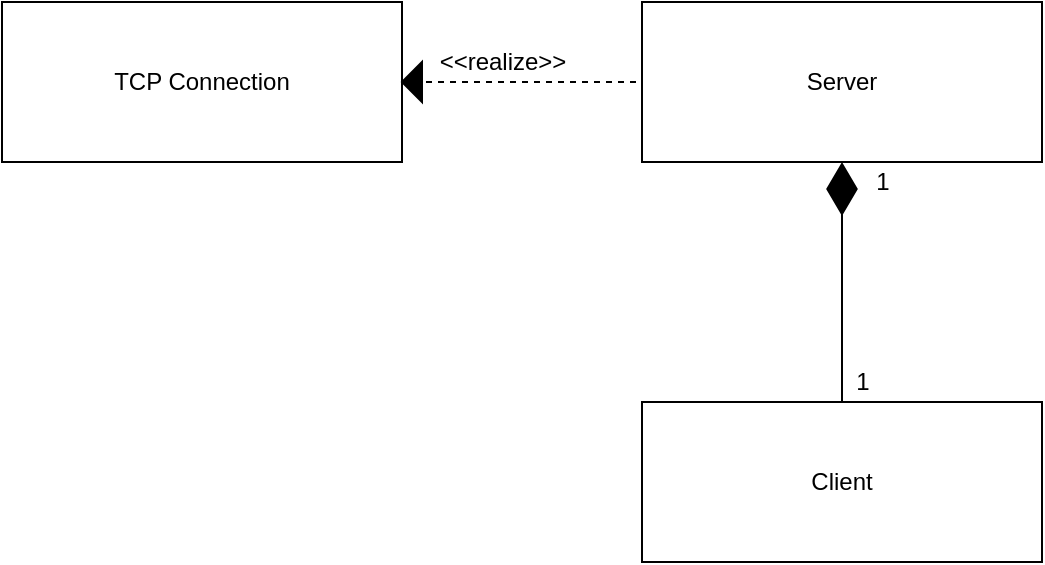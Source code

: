 <mxfile version="18.1.3" type="device"><diagram id="X9YlaNp0Jgs8s3BQtzkU" name="Page-1"><mxGraphModel dx="1278" dy="539" grid="1" gridSize="10" guides="1" tooltips="1" connect="1" arrows="1" fold="1" page="1" pageScale="1" pageWidth="827" pageHeight="1169" math="0" shadow="0"><root><mxCell id="0"/><mxCell id="1" parent="0"/><mxCell id="xnvMhnkEOrV-NEHYY1UE-1" value="TCP Connection" style="rounded=0;whiteSpace=wrap;html=1;" vertex="1" parent="1"><mxGeometry x="120" y="40" width="200" height="80" as="geometry"/></mxCell><mxCell id="xnvMhnkEOrV-NEHYY1UE-2" value="Server" style="rounded=0;whiteSpace=wrap;html=1;" vertex="1" parent="1"><mxGeometry x="440" y="40" width="200" height="80" as="geometry"/></mxCell><mxCell id="xnvMhnkEOrV-NEHYY1UE-3" value="Client" style="rounded=0;whiteSpace=wrap;html=1;" vertex="1" parent="1"><mxGeometry x="440" y="240" width="200" height="80" as="geometry"/></mxCell><mxCell id="xnvMhnkEOrV-NEHYY1UE-4" value="" style="endArrow=diamondThin;endFill=1;endSize=24;html=1;rounded=0;exitX=0.5;exitY=0;exitDx=0;exitDy=0;entryX=0.5;entryY=1;entryDx=0;entryDy=0;" edge="1" parent="1" source="xnvMhnkEOrV-NEHYY1UE-3" target="xnvMhnkEOrV-NEHYY1UE-2"><mxGeometry width="160" relative="1" as="geometry"><mxPoint x="540" y="230" as="sourcePoint"/><mxPoint x="330" y="580" as="targetPoint"/></mxGeometry></mxCell><mxCell id="xnvMhnkEOrV-NEHYY1UE-5" value="1" style="text;html=1;align=center;verticalAlign=middle;resizable=0;points=[];autosize=1;strokeColor=none;fillColor=none;" vertex="1" parent="1"><mxGeometry x="550" y="120" width="20" height="20" as="geometry"/></mxCell><mxCell id="xnvMhnkEOrV-NEHYY1UE-6" value="1" style="text;html=1;align=center;verticalAlign=middle;resizable=0;points=[];autosize=1;strokeColor=none;fillColor=none;" vertex="1" parent="1"><mxGeometry x="540" y="220" width="20" height="20" as="geometry"/></mxCell><mxCell id="xnvMhnkEOrV-NEHYY1UE-7" value="" style="endArrow=none;dashed=1;html=1;rounded=0;exitX=1;exitY=0.5;exitDx=0;exitDy=0;entryX=0;entryY=0.5;entryDx=0;entryDy=0;startArrow=none;" edge="1" parent="1" source="xnvMhnkEOrV-NEHYY1UE-8" target="xnvMhnkEOrV-NEHYY1UE-2"><mxGeometry width="50" height="50" relative="1" as="geometry"><mxPoint x="420" y="330" as="sourcePoint"/><mxPoint x="470" y="280" as="targetPoint"/></mxGeometry></mxCell><mxCell id="xnvMhnkEOrV-NEHYY1UE-8" value="" style="triangle;whiteSpace=wrap;html=1;rotation=-180;strokeColor=#000000;fillColor=#000000;" vertex="1" parent="1"><mxGeometry x="320" y="70" width="10" height="20" as="geometry"/></mxCell><mxCell id="xnvMhnkEOrV-NEHYY1UE-11" value="" style="endArrow=none;dashed=1;html=1;rounded=0;exitX=1;exitY=0.5;exitDx=0;exitDy=0;entryX=0;entryY=0.5;entryDx=0;entryDy=0;" edge="1" parent="1" source="xnvMhnkEOrV-NEHYY1UE-1" target="xnvMhnkEOrV-NEHYY1UE-8"><mxGeometry width="50" height="50" relative="1" as="geometry"><mxPoint x="320" y="80" as="sourcePoint"/><mxPoint x="440" y="80" as="targetPoint"/></mxGeometry></mxCell><mxCell id="xnvMhnkEOrV-NEHYY1UE-12" value="&amp;lt;&amp;lt;realize&amp;gt;&amp;gt;" style="text;html=1;align=center;verticalAlign=middle;resizable=0;points=[];autosize=1;strokeColor=none;fillColor=none;" vertex="1" parent="1"><mxGeometry x="330" y="60" width="80" height="20" as="geometry"/></mxCell></root></mxGraphModel></diagram></mxfile>